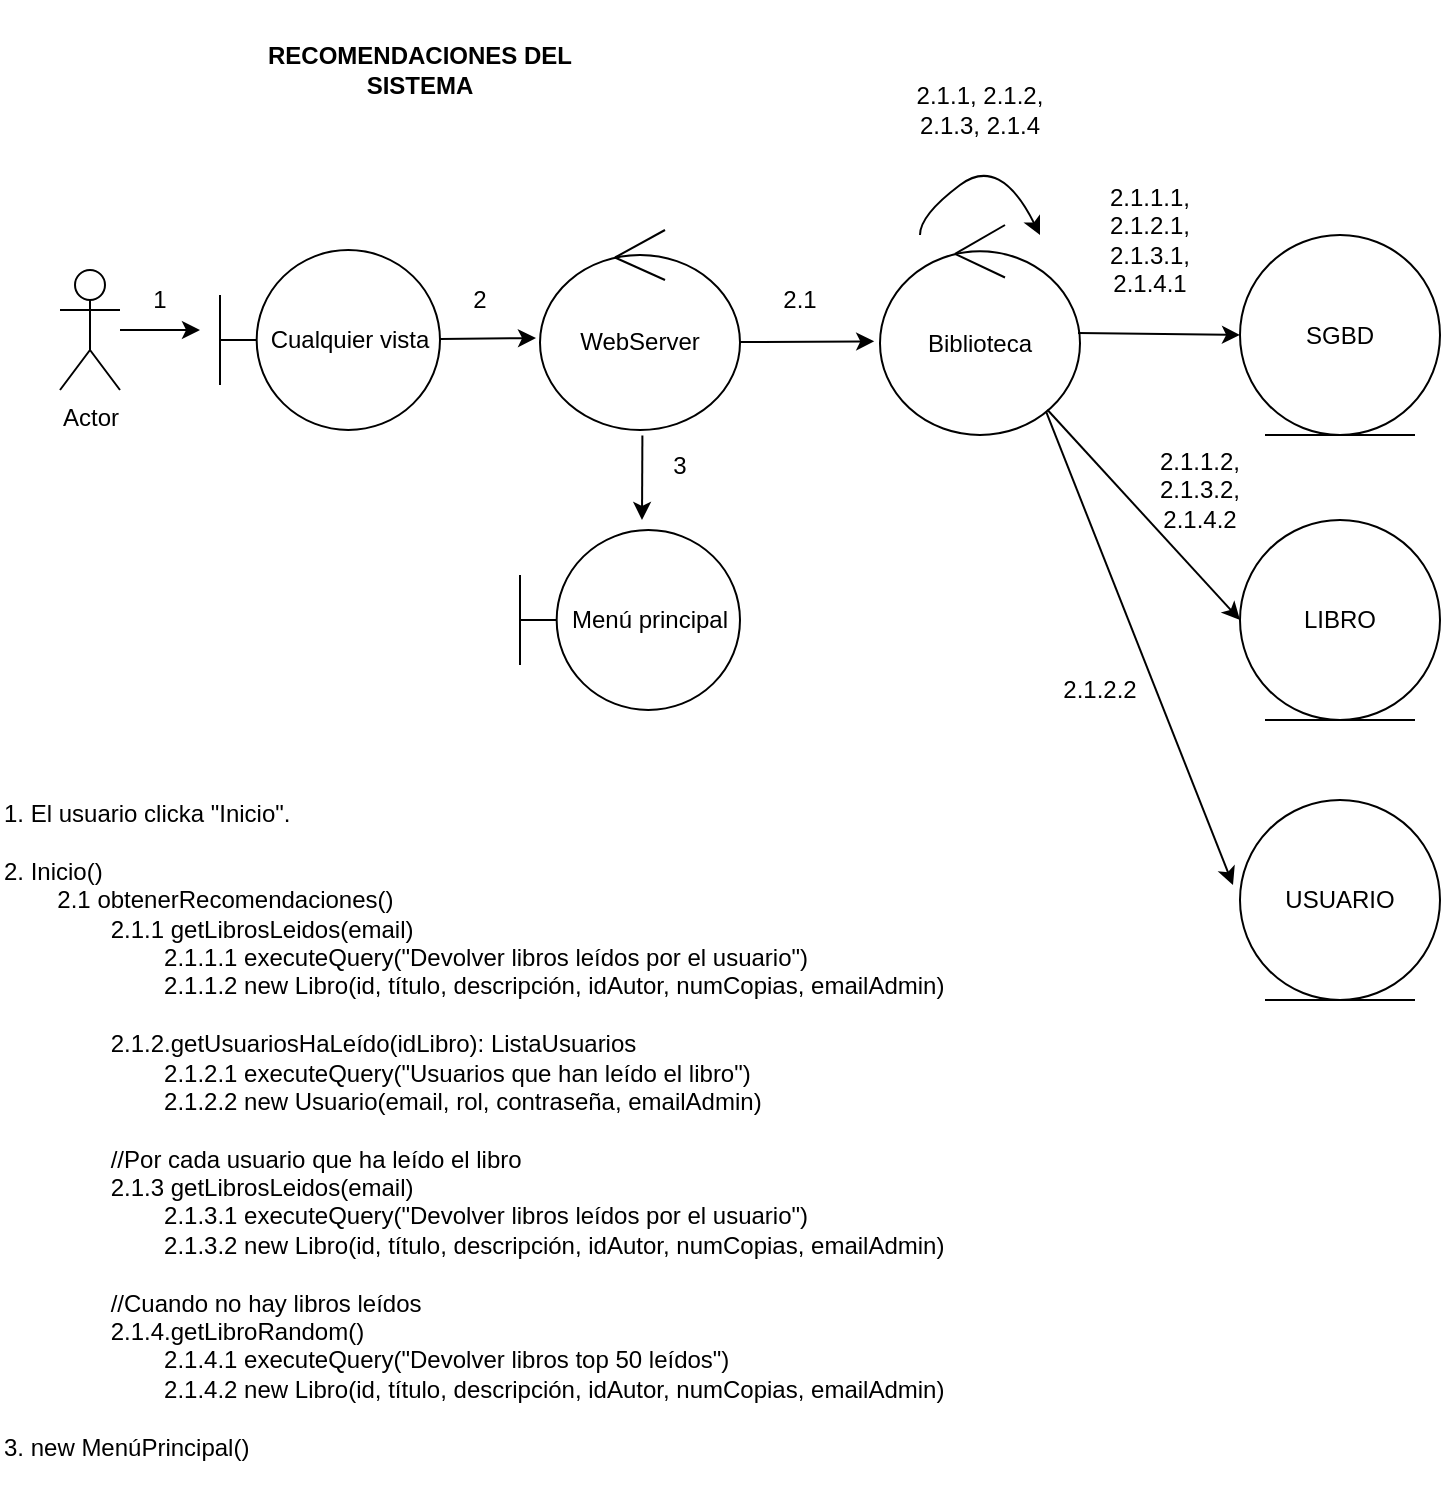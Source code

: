 <mxfile version="22.1.3" type="google" pages="2">
  <diagram name="Página-1" id="c_9OO91z7XPZp3MFoxWn">
    <mxGraphModel grid="1" page="1" gridSize="10" guides="1" tooltips="1" connect="1" arrows="1" fold="1" pageScale="1" pageWidth="827" pageHeight="1169" math="0" shadow="0">
      <root>
        <mxCell id="0" />
        <mxCell id="1" parent="0" />
        <mxCell id="BU_0XZbtuo67gIAc-cAM-1" value="Cualquier vista" style="shape=umlBoundary;whiteSpace=wrap;html=1;" vertex="1" parent="1">
          <mxGeometry x="130" y="165" width="110" height="90" as="geometry" />
        </mxCell>
        <mxCell id="BU_0XZbtuo67gIAc-cAM-2" value="WebServer" style="ellipse;shape=umlControl;whiteSpace=wrap;html=1;" vertex="1" parent="1">
          <mxGeometry x="290" y="155" width="100" height="100" as="geometry" />
        </mxCell>
        <mxCell id="BU_0XZbtuo67gIAc-cAM-3" value="SGBD" style="ellipse;shape=umlEntity;whiteSpace=wrap;html=1;" vertex="1" parent="1">
          <mxGeometry x="640" y="157.5" width="100" height="100" as="geometry" />
        </mxCell>
        <mxCell id="BU_0XZbtuo67gIAc-cAM-4" value="&lt;b&gt;RECOMENDACIONES DEL SISTEMA&lt;/b&gt;" style="text;html=1;strokeColor=none;fillColor=none;align=center;verticalAlign=middle;whiteSpace=wrap;rounded=0;" vertex="1" parent="1">
          <mxGeometry x="130" y="40" width="200" height="70" as="geometry" />
        </mxCell>
        <mxCell id="BU_0XZbtuo67gIAc-cAM-5" value="Actor" style="shape=umlActor;verticalLabelPosition=bottom;verticalAlign=top;html=1;" vertex="1" parent="1">
          <mxGeometry x="50" y="175" width="30" height="60" as="geometry" />
        </mxCell>
        <mxCell id="BU_0XZbtuo67gIAc-cAM-6" value="Biblioteca" style="ellipse;shape=umlControl;whiteSpace=wrap;html=1;" vertex="1" parent="1">
          <mxGeometry x="460" y="152.5" width="100" height="105" as="geometry" />
        </mxCell>
        <mxCell id="BU_0XZbtuo67gIAc-cAM-7" value="1. El usuario clicka &quot;Inicio&quot;.&lt;br&gt;&lt;br&gt;2. Inicio()&lt;br&gt;&lt;span style=&quot;white-space: pre;&quot;&gt;&#x9;&lt;/span&gt;2.1 obtenerRecomendaciones()&lt;br&gt;&lt;span style=&quot;white-space: pre;&quot;&gt;&#x9;&lt;/span&gt;&lt;span style=&quot;white-space: pre;&quot;&gt;&#x9;&lt;/span&gt;2.1.1 getLibrosLeidos(email)&lt;br&gt;&lt;span style=&quot;white-space: pre;&quot;&gt;&#x9;&lt;/span&gt;&lt;span style=&quot;white-space: pre;&quot;&gt;&#x9;&lt;span style=&quot;white-space: pre;&quot;&gt;&#x9;&lt;/span&gt;&lt;/span&gt;2.1.1.1 executeQuery(&quot;Devolver libros leídos por el usuario&quot;)&lt;br&gt;&lt;span style=&quot;white-space: pre;&quot;&gt;&#x9;&lt;/span&gt;&lt;span style=&quot;white-space: pre;&quot;&gt;&#x9;&lt;span style=&quot;white-space: pre;&quot;&gt;&#x9;&lt;/span&gt;&lt;/span&gt;2.1.1.2 new Libro(id, título, descripción, idAutor, numCopias, emailAdmin)&lt;br&gt;&lt;br&gt;&lt;span style=&quot;white-space: pre;&quot;&gt;&#x9;&lt;span style=&quot;white-space: pre;&quot;&gt;&#x9;&lt;/span&gt;&lt;/span&gt;2.1.2.getUsuariosHaLeído(idLibro): ListaUsuarios&lt;br&gt;&lt;span style=&quot;white-space: pre;&quot;&gt;&#x9;&lt;/span&gt;&lt;span style=&quot;white-space: pre;&quot;&gt;&#x9;&lt;span style=&quot;white-space: pre;&quot;&gt;&#x9;&lt;/span&gt;&lt;/span&gt;2.1.2.1 executeQuery(&quot;Usuarios que han leído el libro&quot;)&lt;br&gt;&lt;span style=&quot;white-space: pre;&quot;&gt;&#x9;&lt;/span&gt;&lt;span style=&quot;white-space: pre;&quot;&gt;&#x9;&lt;span style=&quot;white-space: pre;&quot;&gt;&#x9;&lt;/span&gt;&lt;/span&gt;2.1.2.2 new Usuario(email, rol, contraseña, emailAdmin)&lt;br&gt;&lt;br&gt;&lt;span style=&quot;white-space: pre;&quot;&gt;&#x9;&lt;span style=&quot;white-space: pre;&quot;&gt;&#x9;&lt;/span&gt;&lt;/span&gt;//Por cada usuario que ha leído el libro&lt;br&gt;&lt;span style=&quot;white-space: pre;&quot;&gt;&#x9;&lt;span style=&quot;white-space: pre;&quot;&gt;&#x9;&lt;/span&gt;&lt;/span&gt;2.1.3 getLibrosLeidos(email)&lt;br style=&quot;border-color: var(--border-color);&quot;&gt;&lt;span style=&quot;white-space: pre;&quot;&gt;&#x9;&lt;/span&gt;&lt;span style=&quot;white-space: pre;&quot;&gt;&#x9;&lt;span style=&quot;white-space: pre;&quot;&gt;&#x9;&lt;/span&gt;&lt;/span&gt;2.1.3.1 executeQuery(&quot;Devolver libros leídos por el usuario&quot;)&lt;br style=&quot;border-color: var(--border-color);&quot;&gt;&lt;span style=&quot;white-space: pre;&quot;&gt;&#x9;&lt;/span&gt;&lt;span style=&quot;white-space: pre;&quot;&gt;&#x9;&lt;span style=&quot;white-space: pre;&quot;&gt;&#x9;&lt;/span&gt;&lt;/span&gt;2.1.3.2 new Libro(id, título, descripción, idAutor, numCopias, emailAdmin)&lt;br&gt;&lt;br&gt;&lt;span style=&quot;&quot;&gt;&lt;span style=&quot;&quot;&gt;&lt;span style=&quot;white-space: pre;&quot;&gt;&#x9;&lt;span style=&quot;white-space: pre;&quot;&gt;&#x9;&lt;/span&gt;&lt;/span&gt;//Cuando no hay libros leídos&lt;br&gt;&lt;/span&gt;&lt;/span&gt;&lt;span style=&quot;white-space: pre;&quot;&gt;&#x9;&lt;span style=&quot;white-space: pre;&quot;&gt;&#x9;&lt;/span&gt;&lt;/span&gt;2.1.4.getLibroRandom()&lt;br&gt;&lt;span style=&quot;white-space: pre;&quot;&gt;&#x9;&lt;/span&gt;&lt;span style=&quot;white-space: pre;&quot;&gt;&#x9;&lt;span style=&quot;white-space: pre;&quot;&gt;&#x9;&lt;/span&gt;&lt;/span&gt;2.1.4.1 executeQuery(&quot;Devolver libros top 50 leídos&quot;)&lt;br style=&quot;border-color: var(--border-color);&quot;&gt;&lt;span style=&quot;white-space: pre;&quot;&gt;&#x9;&lt;span style=&quot;white-space: pre;&quot;&gt;&#x9;&lt;span style=&quot;white-space: pre;&quot;&gt;&#x9;&lt;/span&gt;&lt;/span&gt;&lt;/span&gt;2.1.4.2 new Libro(id, título, descripción, idAutor, numCopias, emailAdmin)&lt;br&gt;&lt;br&gt;3. new MenúPrincipal()" style="text;html=1;strokeColor=none;fillColor=none;align=left;verticalAlign=middle;whiteSpace=wrap;rounded=0;" vertex="1" parent="1">
          <mxGeometry x="20" y="420" width="530" height="370" as="geometry" />
        </mxCell>
        <mxCell id="BU_0XZbtuo67gIAc-cAM-8" value="" style="endArrow=classic;html=1;rounded=0;" edge="1" parent="1" source="BU_0XZbtuo67gIAc-cAM-5">
          <mxGeometry width="50" height="50" relative="1" as="geometry">
            <mxPoint x="410" y="335" as="sourcePoint" />
            <mxPoint x="120" y="205" as="targetPoint" />
          </mxGeometry>
        </mxCell>
        <mxCell id="BU_0XZbtuo67gIAc-cAM-9" value="" style="endArrow=classic;html=1;rounded=0;entryX=-0.02;entryY=0.54;entryDx=0;entryDy=0;entryPerimeter=0;" edge="1" parent="1" target="BU_0XZbtuo67gIAc-cAM-2">
          <mxGeometry width="50" height="50" relative="1" as="geometry">
            <mxPoint x="240" y="209.5" as="sourcePoint" />
            <mxPoint x="280" y="209.5" as="targetPoint" />
          </mxGeometry>
        </mxCell>
        <mxCell id="BU_0XZbtuo67gIAc-cAM-10" value="" style="endArrow=classic;html=1;rounded=0;entryX=-0.029;entryY=0.554;entryDx=0;entryDy=0;entryPerimeter=0;exitX=1;exitY=0.56;exitDx=0;exitDy=0;exitPerimeter=0;" edge="1" parent="1" source="BU_0XZbtuo67gIAc-cAM-2" target="BU_0XZbtuo67gIAc-cAM-6">
          <mxGeometry width="50" height="50" relative="1" as="geometry">
            <mxPoint x="100" y="225" as="sourcePoint" />
            <mxPoint x="140" y="225" as="targetPoint" />
          </mxGeometry>
        </mxCell>
        <mxCell id="BU_0XZbtuo67gIAc-cAM-11" value="" style="endArrow=classic;html=1;rounded=0;entryX=0;entryY=0.5;entryDx=0;entryDy=0;exitX=0.99;exitY=0.514;exitDx=0;exitDy=0;exitPerimeter=0;" edge="1" parent="1" source="BU_0XZbtuo67gIAc-cAM-6" target="BU_0XZbtuo67gIAc-cAM-3">
          <mxGeometry width="50" height="50" relative="1" as="geometry">
            <mxPoint x="130" y="237.5" as="sourcePoint" />
            <mxPoint x="170" y="237.5" as="targetPoint" />
          </mxGeometry>
        </mxCell>
        <mxCell id="BU_0XZbtuo67gIAc-cAM-12" value="1" style="text;html=1;strokeColor=none;fillColor=none;align=center;verticalAlign=middle;whiteSpace=wrap;rounded=0;" vertex="1" parent="1">
          <mxGeometry x="70" y="175" width="60" height="30" as="geometry" />
        </mxCell>
        <mxCell id="BU_0XZbtuo67gIAc-cAM-13" value="2" style="text;html=1;strokeColor=none;fillColor=none;align=center;verticalAlign=middle;whiteSpace=wrap;rounded=0;" vertex="1" parent="1">
          <mxGeometry x="230" y="175" width="60" height="30" as="geometry" />
        </mxCell>
        <mxCell id="BU_0XZbtuo67gIAc-cAM-14" value="2.1.1, 2.1.2, 2.1.3, 2.1.4" style="text;html=1;strokeColor=none;fillColor=none;align=center;verticalAlign=middle;whiteSpace=wrap;rounded=0;" vertex="1" parent="1">
          <mxGeometry x="470" y="80" width="80" height="30" as="geometry" />
        </mxCell>
        <mxCell id="BU_0XZbtuo67gIAc-cAM-15" value="2.1.1.1, 2.1.2.1, 2.1.3.1, 2.1.4.1" style="text;html=1;strokeColor=none;fillColor=none;align=center;verticalAlign=middle;whiteSpace=wrap;rounded=0;" vertex="1" parent="1">
          <mxGeometry x="560" y="145" width="70" height="30" as="geometry" />
        </mxCell>
        <mxCell id="BU_0XZbtuo67gIAc-cAM-18" value="LIBRO" style="ellipse;shape=umlEntity;whiteSpace=wrap;html=1;" vertex="1" parent="1">
          <mxGeometry x="640" y="300" width="100" height="100" as="geometry" />
        </mxCell>
        <mxCell id="BU_0XZbtuo67gIAc-cAM-19" value="" style="endArrow=classic;html=1;rounded=0;entryX=0;entryY=0.5;entryDx=0;entryDy=0;exitX=0.837;exitY=0.88;exitDx=0;exitDy=0;exitPerimeter=0;" edge="1" parent="1" source="BU_0XZbtuo67gIAc-cAM-6" target="BU_0XZbtuo67gIAc-cAM-18">
          <mxGeometry width="50" height="50" relative="1" as="geometry">
            <mxPoint x="539.5" y="330" as="sourcePoint" />
            <mxPoint x="620.5" y="332" as="targetPoint" />
          </mxGeometry>
        </mxCell>
        <mxCell id="BU_0XZbtuo67gIAc-cAM-20" value="2.1.1.2, 2.1.3.2, 2.1.4.2" style="text;html=1;strokeColor=none;fillColor=none;align=center;verticalAlign=middle;whiteSpace=wrap;rounded=0;" vertex="1" parent="1">
          <mxGeometry x="580" y="270" width="80" height="30" as="geometry" />
        </mxCell>
        <mxCell id="BU_0XZbtuo67gIAc-cAM-21" value="USUARIO" style="ellipse;shape=umlEntity;whiteSpace=wrap;html=1;" vertex="1" parent="1">
          <mxGeometry x="640" y="440" width="100" height="100" as="geometry" />
        </mxCell>
        <mxCell id="BU_0XZbtuo67gIAc-cAM-22" value="" style="endArrow=classic;html=1;rounded=0;exitX=0.831;exitY=0.89;exitDx=0;exitDy=0;exitPerimeter=0;entryX=-0.035;entryY=0.425;entryDx=0;entryDy=0;entryPerimeter=0;" edge="1" parent="1" source="BU_0XZbtuo67gIAc-cAM-6" target="BU_0XZbtuo67gIAc-cAM-21">
          <mxGeometry width="50" height="50" relative="1" as="geometry">
            <mxPoint x="530" y="358" as="sourcePoint" />
            <mxPoint x="600" y="390" as="targetPoint" />
          </mxGeometry>
        </mxCell>
        <mxCell id="BU_0XZbtuo67gIAc-cAM-23" value="2.1.2.2" style="text;html=1;strokeColor=none;fillColor=none;align=center;verticalAlign=middle;whiteSpace=wrap;rounded=0;" vertex="1" parent="1">
          <mxGeometry x="530" y="370" width="80" height="30" as="geometry" />
        </mxCell>
        <mxCell id="BU_0XZbtuo67gIAc-cAM-25" value="2.1" style="text;html=1;strokeColor=none;fillColor=none;align=center;verticalAlign=middle;whiteSpace=wrap;rounded=0;" vertex="1" parent="1">
          <mxGeometry x="390" y="175" width="60" height="30" as="geometry" />
        </mxCell>
        <mxCell id="BU_0XZbtuo67gIAc-cAM-26" value="" style="curved=1;endArrow=classic;html=1;rounded=0;" edge="1" parent="1">
          <mxGeometry width="50" height="50" relative="1" as="geometry">
            <mxPoint x="480" y="157.5" as="sourcePoint" />
            <mxPoint x="540" y="157.5" as="targetPoint" />
            <Array as="points">
              <mxPoint x="480" y="147.5" />
              <mxPoint x="520" y="117.5" />
            </Array>
          </mxGeometry>
        </mxCell>
        <mxCell id="BU_0XZbtuo67gIAc-cAM-27" value="" style="endArrow=classic;html=1;rounded=0;exitX=0.512;exitY=1.028;exitDx=0;exitDy=0;exitPerimeter=0;" edge="1" parent="1" source="BU_0XZbtuo67gIAc-cAM-2">
          <mxGeometry width="50" height="50" relative="1" as="geometry">
            <mxPoint x="300" y="360" as="sourcePoint" />
            <mxPoint x="341" y="300" as="targetPoint" />
          </mxGeometry>
        </mxCell>
        <mxCell id="BU_0XZbtuo67gIAc-cAM-28" value="Menú principal" style="shape=umlBoundary;whiteSpace=wrap;html=1;" vertex="1" parent="1">
          <mxGeometry x="280" y="305" width="110" height="90" as="geometry" />
        </mxCell>
        <mxCell id="BU_0XZbtuo67gIAc-cAM-29" value="3" style="text;html=1;strokeColor=none;fillColor=none;align=center;verticalAlign=middle;whiteSpace=wrap;rounded=0;" vertex="1" parent="1">
          <mxGeometry x="330" y="257.5" width="60" height="30" as="geometry" />
        </mxCell>
      </root>
    </mxGraphModel>
  </diagram>
  <diagram name="Copia de Página-1" id="LAIEHNkxaLNv91v6VQdd">
    <mxGraphModel grid="1" page="1" gridSize="10" guides="1" tooltips="1" connect="1" arrows="1" fold="1" pageScale="1" pageWidth="827" pageHeight="1169" math="0" shadow="0">
      <root>
        <mxCell id="_DTA0w4djz5lZ8qk9qz2-0" />
        <mxCell id="_DTA0w4djz5lZ8qk9qz2-1" parent="_DTA0w4djz5lZ8qk9qz2-0" />
        <mxCell id="_DTA0w4djz5lZ8qk9qz2-2" value="Cualquier vista" style="shape=umlBoundary;whiteSpace=wrap;html=1;" parent="_DTA0w4djz5lZ8qk9qz2-1" vertex="1">
          <mxGeometry x="130" y="172.5" width="80" height="65" as="geometry" />
        </mxCell>
        <mxCell id="_DTA0w4djz5lZ8qk9qz2-3" value="WebServer" style="ellipse;shape=umlControl;whiteSpace=wrap;html=1;" parent="_DTA0w4djz5lZ8qk9qz2-1" vertex="1">
          <mxGeometry x="270" y="162.5" width="70" height="75" as="geometry" />
        </mxCell>
        <mxCell id="_DTA0w4djz5lZ8qk9qz2-4" value="SGBD" style="ellipse;shape=umlEntity;whiteSpace=wrap;html=1;" parent="_DTA0w4djz5lZ8qk9qz2-1" vertex="1">
          <mxGeometry x="550" y="142.5" width="70" height="70" as="geometry" />
        </mxCell>
        <mxCell id="_DTA0w4djz5lZ8qk9qz2-6" value="Actor" style="shape=umlActor;verticalLabelPosition=bottom;verticalAlign=top;html=1;" parent="_DTA0w4djz5lZ8qk9qz2-1" vertex="1">
          <mxGeometry x="50" y="175" width="30" height="60" as="geometry" />
        </mxCell>
        <mxCell id="_DTA0w4djz5lZ8qk9qz2-7" value="Biblioteca" style="ellipse;shape=umlControl;whiteSpace=wrap;html=1;" parent="_DTA0w4djz5lZ8qk9qz2-1" vertex="1">
          <mxGeometry x="410" y="162.5" width="70" height="77.5" as="geometry" />
        </mxCell>
        <mxCell id="_DTA0w4djz5lZ8qk9qz2-9" value="" style="endArrow=classic;html=1;rounded=0;" parent="_DTA0w4djz5lZ8qk9qz2-1" source="_DTA0w4djz5lZ8qk9qz2-6" edge="1">
          <mxGeometry width="50" height="50" relative="1" as="geometry">
            <mxPoint x="410" y="335" as="sourcePoint" />
            <mxPoint x="120" y="205" as="targetPoint" />
          </mxGeometry>
        </mxCell>
        <mxCell id="_DTA0w4djz5lZ8qk9qz2-10" value="" style="endArrow=classic;html=1;rounded=0;entryX=0;entryY=0.527;entryDx=0;entryDy=0;entryPerimeter=0;exitX=1.025;exitY=0.454;exitDx=0;exitDy=0;exitPerimeter=0;" parent="_DTA0w4djz5lZ8qk9qz2-1" target="_DTA0w4djz5lZ8qk9qz2-3" edge="1" source="_DTA0w4djz5lZ8qk9qz2-2">
          <mxGeometry width="50" height="50" relative="1" as="geometry">
            <mxPoint x="190" y="300" as="sourcePoint" />
            <mxPoint x="250" y="290" as="targetPoint" />
          </mxGeometry>
        </mxCell>
        <mxCell id="_DTA0w4djz5lZ8qk9qz2-11" value="" style="endArrow=classic;html=1;rounded=0;entryX=-0.029;entryY=0.497;entryDx=0;entryDy=0;entryPerimeter=0;exitX=1.014;exitY=0.5;exitDx=0;exitDy=0;exitPerimeter=0;" parent="_DTA0w4djz5lZ8qk9qz2-1" source="_DTA0w4djz5lZ8qk9qz2-3" target="_DTA0w4djz5lZ8qk9qz2-7" edge="1">
          <mxGeometry width="50" height="50" relative="1" as="geometry">
            <mxPoint x="350" y="240" as="sourcePoint" />
            <mxPoint x="140" y="225" as="targetPoint" />
          </mxGeometry>
        </mxCell>
        <mxCell id="_DTA0w4djz5lZ8qk9qz2-12" value="" style="endArrow=classic;html=1;rounded=0;entryX=0;entryY=0.5;entryDx=0;entryDy=0;exitX=0.99;exitY=0.514;exitDx=0;exitDy=0;exitPerimeter=0;" parent="_DTA0w4djz5lZ8qk9qz2-1" source="_DTA0w4djz5lZ8qk9qz2-7" target="_DTA0w4djz5lZ8qk9qz2-4" edge="1">
          <mxGeometry width="50" height="50" relative="1" as="geometry">
            <mxPoint x="130" y="237.5" as="sourcePoint" />
            <mxPoint x="170" y="237.5" as="targetPoint" />
          </mxGeometry>
        </mxCell>
        <mxCell id="_DTA0w4djz5lZ8qk9qz2-13" value="1" style="text;html=1;strokeColor=none;fillColor=none;align=center;verticalAlign=middle;whiteSpace=wrap;rounded=0;" parent="_DTA0w4djz5lZ8qk9qz2-1" vertex="1">
          <mxGeometry x="70" y="175" width="60" height="30" as="geometry" />
        </mxCell>
        <mxCell id="_DTA0w4djz5lZ8qk9qz2-14" value="2" style="text;html=1;strokeColor=none;fillColor=none;align=center;verticalAlign=middle;whiteSpace=wrap;rounded=0;" parent="_DTA0w4djz5lZ8qk9qz2-1" vertex="1">
          <mxGeometry x="210" y="162.5" width="60" height="30" as="geometry" />
        </mxCell>
        <mxCell id="_DTA0w4djz5lZ8qk9qz2-15" value="2.1.1, 2.1.2, 2.1.3, 2.1.4" style="text;html=1;strokeColor=none;fillColor=none;align=center;verticalAlign=middle;whiteSpace=wrap;rounded=0;" parent="_DTA0w4djz5lZ8qk9qz2-1" vertex="1">
          <mxGeometry x="390" y="100" width="80" height="30" as="geometry" />
        </mxCell>
        <mxCell id="_DTA0w4djz5lZ8qk9qz2-16" value="2.1.1.1, 2.1.2.1, 2.1.3.1, 2.1.4.1" style="text;html=1;strokeColor=none;fillColor=none;align=center;verticalAlign=middle;whiteSpace=wrap;rounded=0;" parent="_DTA0w4djz5lZ8qk9qz2-1" vertex="1">
          <mxGeometry x="480" y="132.5" width="70" height="30" as="geometry" />
        </mxCell>
        <mxCell id="_DTA0w4djz5lZ8qk9qz2-17" value="LIBRO" style="ellipse;shape=umlEntity;whiteSpace=wrap;html=1;" parent="_DTA0w4djz5lZ8qk9qz2-1" vertex="1">
          <mxGeometry x="530" y="270" width="70" height="70" as="geometry" />
        </mxCell>
        <mxCell id="_DTA0w4djz5lZ8qk9qz2-18" value="" style="endArrow=classic;html=1;rounded=0;entryX=0.06;entryY=0.23;entryDx=0;entryDy=0;exitX=0.837;exitY=0.88;exitDx=0;exitDy=0;exitPerimeter=0;entryPerimeter=0;" parent="_DTA0w4djz5lZ8qk9qz2-1" source="_DTA0w4djz5lZ8qk9qz2-7" target="_DTA0w4djz5lZ8qk9qz2-17" edge="1">
          <mxGeometry width="50" height="50" relative="1" as="geometry">
            <mxPoint x="539.5" y="330" as="sourcePoint" />
            <mxPoint x="620.5" y="332" as="targetPoint" />
          </mxGeometry>
        </mxCell>
        <mxCell id="_DTA0w4djz5lZ8qk9qz2-19" value="2.1.1.2, 2.1.3.2, 2.1.4.2" style="text;html=1;strokeColor=none;fillColor=none;align=center;verticalAlign=middle;whiteSpace=wrap;rounded=0;" parent="_DTA0w4djz5lZ8qk9qz2-1" vertex="1">
          <mxGeometry x="480" y="220" width="80" height="30" as="geometry" />
        </mxCell>
        <mxCell id="_DTA0w4djz5lZ8qk9qz2-20" value="USUARIO" style="ellipse;shape=umlEntity;whiteSpace=wrap;html=1;" parent="_DTA0w4djz5lZ8qk9qz2-1" vertex="1">
          <mxGeometry x="460" y="360" width="70" height="70" as="geometry" />
        </mxCell>
        <mxCell id="_DTA0w4djz5lZ8qk9qz2-21" value="" style="endArrow=classic;html=1;rounded=0;exitX=0.45;exitY=1.005;exitDx=0;exitDy=0;exitPerimeter=0;entryX=0.3;entryY=0.05;entryDx=0;entryDy=0;entryPerimeter=0;" parent="_DTA0w4djz5lZ8qk9qz2-1" source="_DTA0w4djz5lZ8qk9qz2-7" target="_DTA0w4djz5lZ8qk9qz2-20" edge="1">
          <mxGeometry width="50" height="50" relative="1" as="geometry">
            <mxPoint x="530" y="358" as="sourcePoint" />
            <mxPoint x="600" y="390" as="targetPoint" />
          </mxGeometry>
        </mxCell>
        <mxCell id="_DTA0w4djz5lZ8qk9qz2-22" value="2.1.2.2" style="text;html=1;strokeColor=none;fillColor=none;align=center;verticalAlign=middle;whiteSpace=wrap;rounded=0;" parent="_DTA0w4djz5lZ8qk9qz2-1" vertex="1">
          <mxGeometry x="450" y="290" width="80" height="30" as="geometry" />
        </mxCell>
        <mxCell id="_DTA0w4djz5lZ8qk9qz2-23" value="2.1" style="text;html=1;strokeColor=none;fillColor=none;align=center;verticalAlign=middle;whiteSpace=wrap;rounded=0;" parent="_DTA0w4djz5lZ8qk9qz2-1" vertex="1">
          <mxGeometry x="340" y="162.5" width="60" height="30" as="geometry" />
        </mxCell>
        <mxCell id="_DTA0w4djz5lZ8qk9qz2-24" value="" style="curved=1;endArrow=classic;html=1;rounded=0;exitX=0.2;exitY=0.233;exitDx=0;exitDy=0;exitPerimeter=0;entryX=0.8;entryY=0.167;entryDx=0;entryDy=0;entryPerimeter=0;" parent="_DTA0w4djz5lZ8qk9qz2-1" edge="1" target="_DTA0w4djz5lZ8qk9qz2-7" source="_DTA0w4djz5lZ8qk9qz2-7">
          <mxGeometry width="50" height="50" relative="1" as="geometry">
            <mxPoint x="480" y="157.5" as="sourcePoint" />
            <mxPoint x="540" y="157.5" as="targetPoint" />
            <Array as="points">
              <mxPoint x="410" y="150" />
              <mxPoint x="460" y="140" />
            </Array>
          </mxGeometry>
        </mxCell>
        <mxCell id="_DTA0w4djz5lZ8qk9qz2-25" value="" style="endArrow=classic;html=1;rounded=0;exitX=0.512;exitY=1.028;exitDx=0;exitDy=0;exitPerimeter=0;entryX=0.613;entryY=-0.028;entryDx=0;entryDy=0;entryPerimeter=0;" parent="_DTA0w4djz5lZ8qk9qz2-1" source="_DTA0w4djz5lZ8qk9qz2-3" edge="1" target="_DTA0w4djz5lZ8qk9qz2-26">
          <mxGeometry width="50" height="50" relative="1" as="geometry">
            <mxPoint x="300" y="360" as="sourcePoint" />
            <mxPoint x="341" y="300" as="targetPoint" />
          </mxGeometry>
        </mxCell>
        <mxCell id="_DTA0w4djz5lZ8qk9qz2-26" value="Menú principal" style="shape=umlBoundary;whiteSpace=wrap;html=1;" parent="_DTA0w4djz5lZ8qk9qz2-1" vertex="1">
          <mxGeometry x="260" y="290" width="80" height="62.5" as="geometry" />
        </mxCell>
        <mxCell id="_DTA0w4djz5lZ8qk9qz2-27" value="3" style="text;html=1;strokeColor=none;fillColor=none;align=center;verticalAlign=middle;whiteSpace=wrap;rounded=0;" parent="_DTA0w4djz5lZ8qk9qz2-1" vertex="1">
          <mxGeometry x="310" y="240" width="60" height="30" as="geometry" />
        </mxCell>
      </root>
    </mxGraphModel>
  </diagram>
</mxfile>

